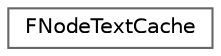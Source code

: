 digraph "Graphical Class Hierarchy"
{
 // INTERACTIVE_SVG=YES
 // LATEX_PDF_SIZE
  bgcolor="transparent";
  edge [fontname=Helvetica,fontsize=10,labelfontname=Helvetica,labelfontsize=10];
  node [fontname=Helvetica,fontsize=10,shape=box,height=0.2,width=0.4];
  rankdir="LR";
  Node0 [id="Node000000",label="FNodeTextCache",height=0.2,width=0.4,color="grey40", fillcolor="white", style="filled",URL="$d2/d69/structFNodeTextCache.html",tooltip="Constructing FText strings every frame can be costly, so this struct provides a way to easily cache t..."];
}
